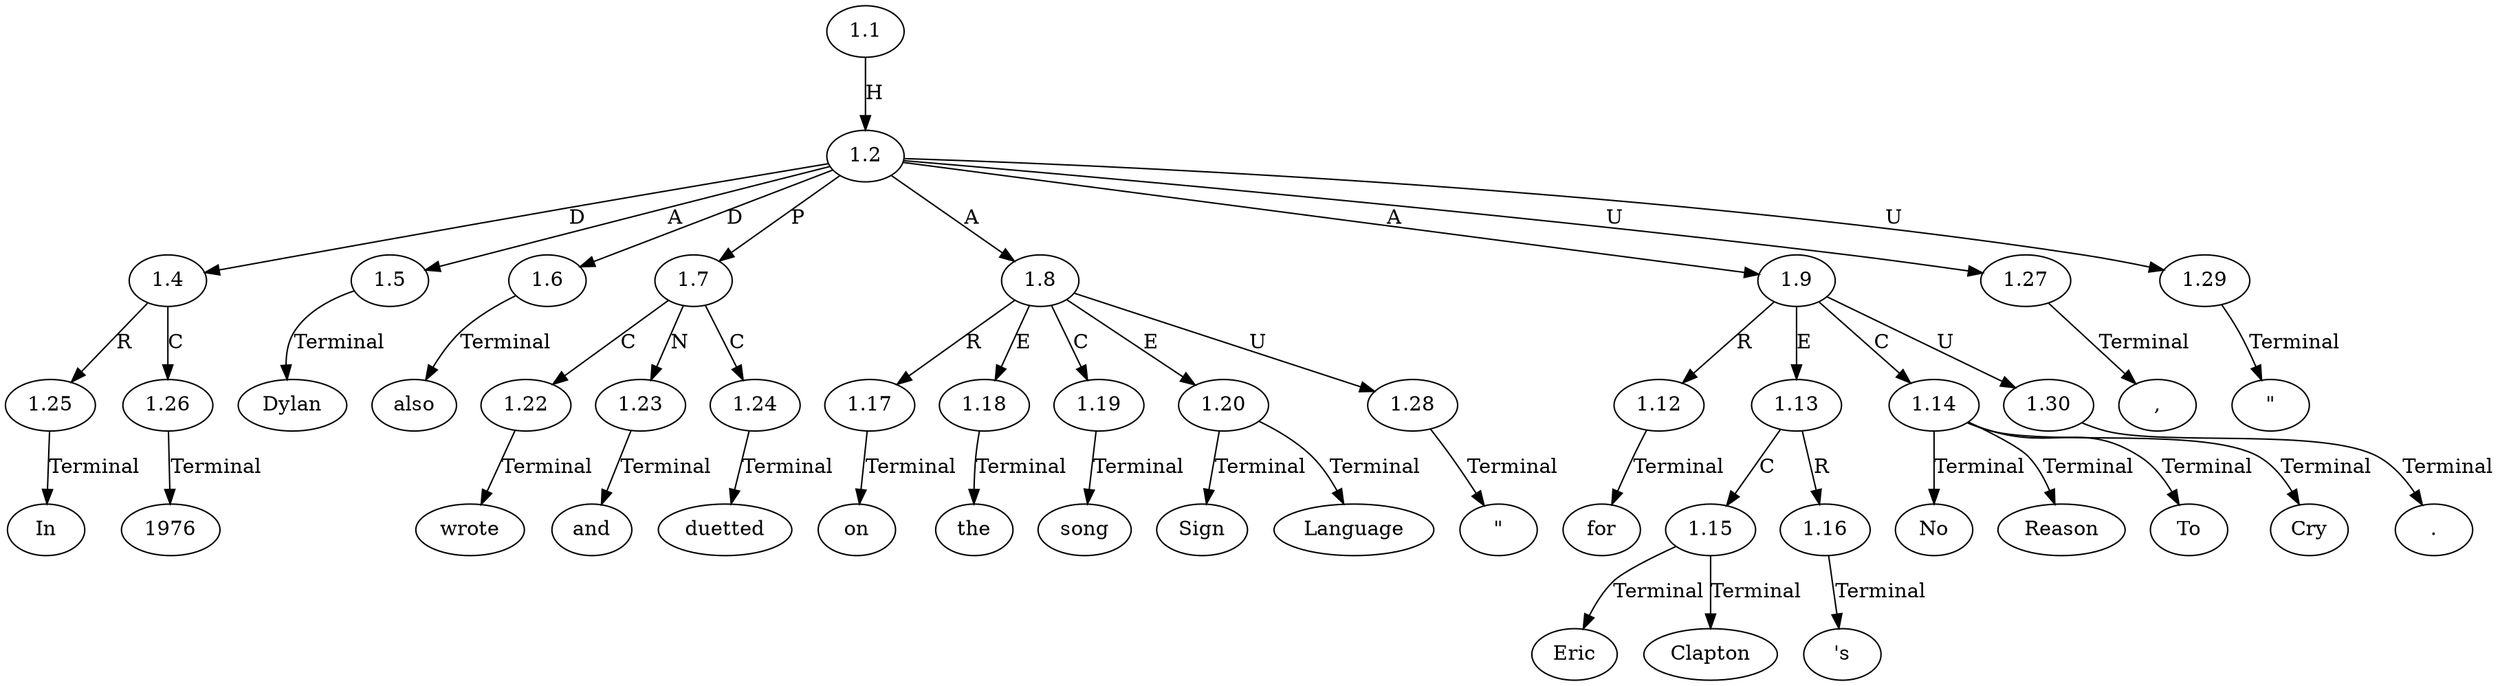 // Graph
digraph {
	0.1 [label=In ordering=out]
	0.10 [label=the ordering=out]
	0.11 [label=song ordering=out]
	0.12 [label="\"" ordering=out]
	0.13 [label=Sign ordering=out]
	0.14 [label=Language ordering=out]
	0.15 [label="\"" ordering=out]
	0.16 [label=for ordering=out]
	0.17 [label=Eric ordering=out]
	0.18 [label=Clapton ordering=out]
	0.19 [label="'s" ordering=out]
	0.2 [label=1976 ordering=out]
	0.20 [label=No ordering=out]
	0.21 [label=Reason ordering=out]
	0.22 [label=To ordering=out]
	0.23 [label=Cry ordering=out]
	0.24 [label="." ordering=out]
	0.3 [label="," ordering=out]
	0.4 [label=Dylan ordering=out]
	0.5 [label=also ordering=out]
	0.6 [label=wrote ordering=out]
	0.7 [label=and ordering=out]
	0.8 [label=duetted ordering=out]
	0.9 [label=on ordering=out]
	1.1 [label=1.1 ordering=out]
	1.2 [label=1.2 ordering=out]
	1.4 [label=1.4 ordering=out]
	1.5 [label=1.5 ordering=out]
	1.6 [label=1.6 ordering=out]
	1.7 [label=1.7 ordering=out]
	1.8 [label=1.8 ordering=out]
	1.9 [label=1.9 ordering=out]
	1.12 [label=1.12 ordering=out]
	1.13 [label=1.13 ordering=out]
	1.14 [label=1.14 ordering=out]
	1.15 [label=1.15 ordering=out]
	1.16 [label=1.16 ordering=out]
	1.17 [label=1.17 ordering=out]
	1.18 [label=1.18 ordering=out]
	1.19 [label=1.19 ordering=out]
	1.20 [label=1.20 ordering=out]
	1.22 [label=1.22 ordering=out]
	1.23 [label=1.23 ordering=out]
	1.24 [label=1.24 ordering=out]
	1.25 [label=1.25 ordering=out]
	1.26 [label=1.26 ordering=out]
	1.27 [label=1.27 ordering=out]
	1.28 [label=1.28 ordering=out]
	1.29 [label=1.29 ordering=out]
	1.30 [label=1.30 ordering=out]
	1.1 -> 1.2 [label=H ordering=out]
	1.2 -> 1.4 [label=D ordering=out]
	1.2 -> 1.5 [label=A ordering=out]
	1.2 -> 1.6 [label=D ordering=out]
	1.2 -> 1.7 [label=P ordering=out]
	1.2 -> 1.8 [label=A ordering=out]
	1.2 -> 1.9 [label=A ordering=out]
	1.2 -> 1.27 [label=U ordering=out]
	1.2 -> 1.29 [label=U ordering=out]
	1.4 -> 1.25 [label=R ordering=out]
	1.4 -> 1.26 [label=C ordering=out]
	1.5 -> 0.4 [label=Terminal ordering=out]
	1.6 -> 0.5 [label=Terminal ordering=out]
	1.7 -> 1.22 [label=C ordering=out]
	1.7 -> 1.23 [label=N ordering=out]
	1.7 -> 1.24 [label=C ordering=out]
	1.8 -> 1.17 [label=R ordering=out]
	1.8 -> 1.18 [label=E ordering=out]
	1.8 -> 1.19 [label=C ordering=out]
	1.8 -> 1.20 [label=E ordering=out]
	1.8 -> 1.28 [label=U ordering=out]
	1.9 -> 1.12 [label=R ordering=out]
	1.9 -> 1.13 [label=E ordering=out]
	1.9 -> 1.14 [label=C ordering=out]
	1.9 -> 1.30 [label=U ordering=out]
	1.12 -> 0.16 [label=Terminal ordering=out]
	1.13 -> 1.15 [label=C ordering=out]
	1.13 -> 1.16 [label=R ordering=out]
	1.14 -> 0.20 [label=Terminal ordering=out]
	1.14 -> 0.21 [label=Terminal ordering=out]
	1.14 -> 0.22 [label=Terminal ordering=out]
	1.14 -> 0.23 [label=Terminal ordering=out]
	1.15 -> 0.17 [label=Terminal ordering=out]
	1.15 -> 0.18 [label=Terminal ordering=out]
	1.16 -> 0.19 [label=Terminal ordering=out]
	1.17 -> 0.9 [label=Terminal ordering=out]
	1.18 -> 0.10 [label=Terminal ordering=out]
	1.19 -> 0.11 [label=Terminal ordering=out]
	1.20 -> 0.13 [label=Terminal ordering=out]
	1.20 -> 0.14 [label=Terminal ordering=out]
	1.22 -> 0.6 [label=Terminal ordering=out]
	1.23 -> 0.7 [label=Terminal ordering=out]
	1.24 -> 0.8 [label=Terminal ordering=out]
	1.25 -> 0.1 [label=Terminal ordering=out]
	1.26 -> 0.2 [label=Terminal ordering=out]
	1.27 -> 0.3 [label=Terminal ordering=out]
	1.28 -> 0.12 [label=Terminal ordering=out]
	1.29 -> 0.15 [label=Terminal ordering=out]
	1.30 -> 0.24 [label=Terminal ordering=out]
}
